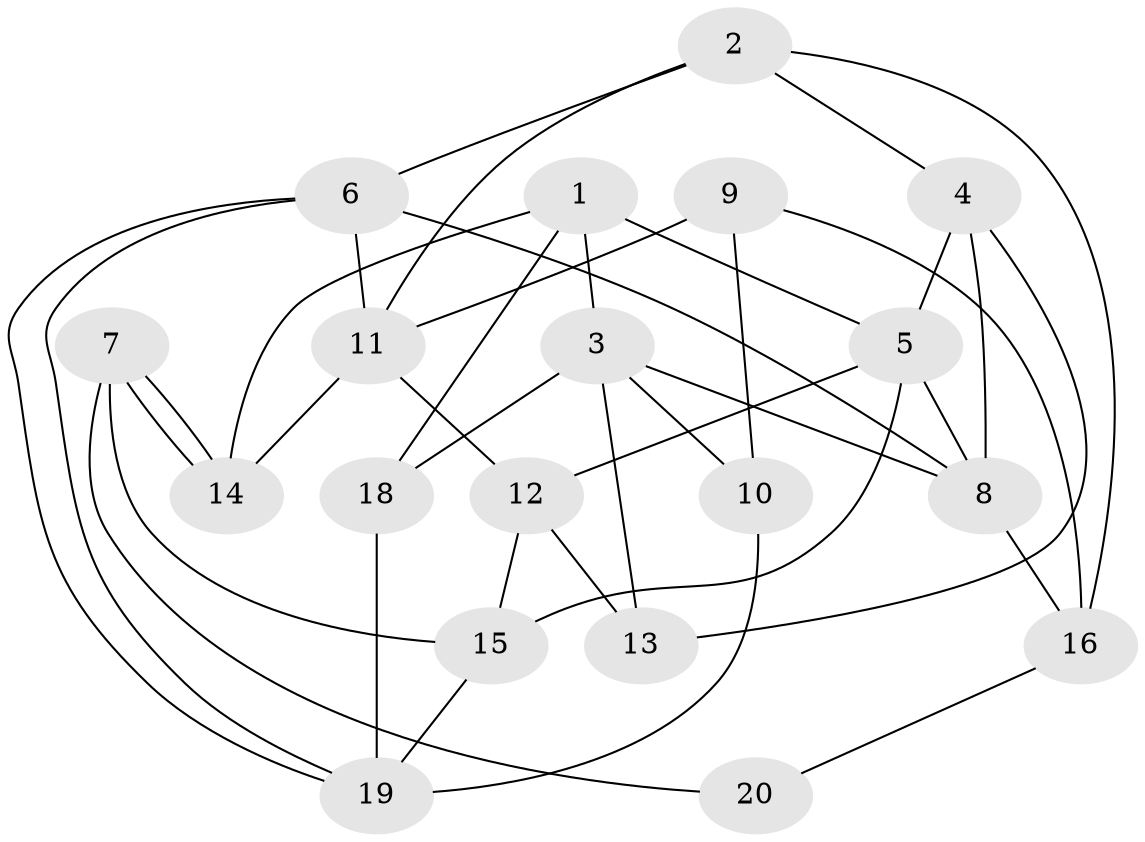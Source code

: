 // Generated by graph-tools (version 1.1) at 2025/46/02/15/25 05:46:28]
// undirected, 19 vertices, 38 edges
graph export_dot {
graph [start="1"]
  node [color=gray90,style=filled];
  1;
  2;
  3;
  4;
  5;
  6 [super="+17"];
  7;
  8;
  9;
  10;
  11;
  12;
  13;
  14;
  15;
  16;
  18;
  19;
  20 [super="+17"];
  1 -- 3;
  1 -- 14;
  1 -- 5;
  1 -- 18;
  2 -- 4;
  2 -- 6;
  2 -- 11;
  2 -- 16;
  3 -- 10;
  3 -- 8;
  3 -- 13;
  3 -- 18;
  4 -- 8;
  4 -- 5;
  4 -- 13;
  5 -- 15;
  5 -- 8;
  5 -- 12;
  6 -- 11;
  6 -- 19;
  6 -- 19;
  6 -- 8;
  7 -- 15;
  7 -- 14;
  7 -- 14;
  7 -- 20;
  8 -- 16;
  9 -- 16;
  9 -- 11;
  9 -- 10;
  10 -- 19;
  11 -- 12;
  11 -- 14;
  12 -- 13;
  12 -- 15;
  15 -- 19;
  16 -- 20;
  18 -- 19;
}
